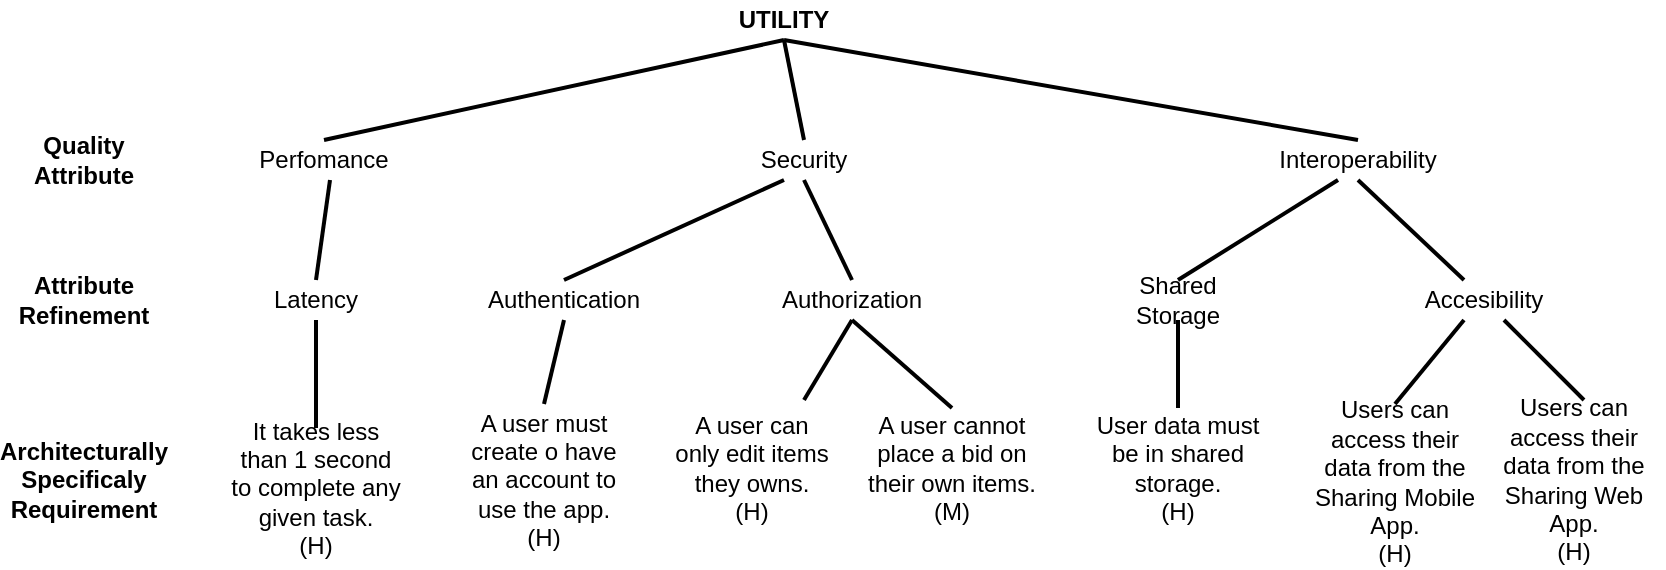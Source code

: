 <mxfile version="12.5.3" type="github"><diagram id="AUgw-_jH9nlgbwHHF9gx" name="Page-1"><mxGraphModel dx="1633" dy="695" grid="1" gridSize="10" guides="1" tooltips="1" connect="1" arrows="1" fold="1" page="1" pageScale="1" pageWidth="827" pageHeight="1169" math="0" shadow="0"><root><mxCell id="0"/><mxCell id="1" parent="0"/><mxCell id="VAHWj031qVQD0qV1-7Kc-1" value="UTILITY" style="text;html=1;strokeColor=none;fillColor=none;align=center;verticalAlign=middle;whiteSpace=wrap;rounded=0;fontStyle=1" vertex="1" parent="1"><mxGeometry x="370" y="150" width="40" height="20" as="geometry"/></mxCell><mxCell id="VAHWj031qVQD0qV1-7Kc-2" value="Perfomance" style="text;html=1;strokeColor=none;fillColor=none;align=center;verticalAlign=middle;whiteSpace=wrap;rounded=0;" vertex="1" parent="1"><mxGeometry x="140" y="220" width="40" height="20" as="geometry"/></mxCell><mxCell id="VAHWj031qVQD0qV1-7Kc-4" value="" style="endArrow=none;html=1;strokeWidth=2;entryX=0.5;entryY=1;entryDx=0;entryDy=0;exitX=0.5;exitY=0;exitDx=0;exitDy=0;" edge="1" parent="1" source="VAHWj031qVQD0qV1-7Kc-2" target="VAHWj031qVQD0qV1-7Kc-1"><mxGeometry width="50" height="50" relative="1" as="geometry"><mxPoint x="130" y="310" as="sourcePoint"/><mxPoint x="180" y="260" as="targetPoint"/></mxGeometry></mxCell><mxCell id="VAHWj031qVQD0qV1-7Kc-5" value="Security" style="text;html=1;strokeColor=none;fillColor=none;align=center;verticalAlign=middle;whiteSpace=wrap;rounded=0;" vertex="1" parent="1"><mxGeometry x="380" y="220" width="40" height="20" as="geometry"/></mxCell><mxCell id="VAHWj031qVQD0qV1-7Kc-6" value="Interoperability" style="text;html=1;strokeColor=none;fillColor=none;align=center;verticalAlign=middle;whiteSpace=wrap;rounded=0;" vertex="1" parent="1"><mxGeometry x="657" y="220" width="40" height="20" as="geometry"/></mxCell><mxCell id="VAHWj031qVQD0qV1-7Kc-7" value="" style="endArrow=none;html=1;strokeWidth=2;exitX=0.5;exitY=0;exitDx=0;exitDy=0;" edge="1" parent="1" source="VAHWj031qVQD0qV1-7Kc-5"><mxGeometry width="50" height="50" relative="1" as="geometry"><mxPoint x="170" y="230" as="sourcePoint"/><mxPoint x="390" y="170" as="targetPoint"/></mxGeometry></mxCell><mxCell id="VAHWj031qVQD0qV1-7Kc-8" value="" style="endArrow=none;html=1;strokeWidth=2;exitX=0.5;exitY=0;exitDx=0;exitDy=0;entryX=0.5;entryY=1;entryDx=0;entryDy=0;" edge="1" parent="1" source="VAHWj031qVQD0qV1-7Kc-6" target="VAHWj031qVQD0qV1-7Kc-1"><mxGeometry width="50" height="50" relative="1" as="geometry"><mxPoint x="410" y="230" as="sourcePoint"/><mxPoint x="400" y="180" as="targetPoint"/></mxGeometry></mxCell><mxCell id="VAHWj031qVQD0qV1-7Kc-9" value="Latency" style="text;html=1;strokeColor=none;fillColor=none;align=center;verticalAlign=middle;whiteSpace=wrap;rounded=0;" vertex="1" parent="1"><mxGeometry x="136" y="290" width="40" height="20" as="geometry"/></mxCell><mxCell id="VAHWj031qVQD0qV1-7Kc-12" value="" style="endArrow=none;html=1;strokeWidth=2;entryX=0.5;entryY=0;entryDx=0;entryDy=0;exitX=0.5;exitY=1;exitDx=0;exitDy=0;" edge="1" parent="1" target="VAHWj031qVQD0qV1-7Kc-9"><mxGeometry width="50" height="50" relative="1" as="geometry"><mxPoint x="163" y="240" as="sourcePoint"/><mxPoint x="153" y="290" as="targetPoint"/></mxGeometry></mxCell><mxCell id="VAHWj031qVQD0qV1-7Kc-13" value="Authentication" style="text;html=1;strokeColor=none;fillColor=none;align=center;verticalAlign=middle;whiteSpace=wrap;rounded=0;" vertex="1" parent="1"><mxGeometry x="260" y="290" width="40" height="20" as="geometry"/></mxCell><mxCell id="VAHWj031qVQD0qV1-7Kc-14" value="Authorization" style="text;html=1;strokeColor=none;fillColor=none;align=center;verticalAlign=middle;whiteSpace=wrap;rounded=0;" vertex="1" parent="1"><mxGeometry x="404" y="290" width="40" height="20" as="geometry"/></mxCell><mxCell id="VAHWj031qVQD0qV1-7Kc-15" value="" style="endArrow=none;html=1;strokeWidth=2;entryX=0.5;entryY=0;entryDx=0;entryDy=0;exitX=0.25;exitY=1;exitDx=0;exitDy=0;" edge="1" parent="1" source="VAHWj031qVQD0qV1-7Kc-5" target="VAHWj031qVQD0qV1-7Kc-13"><mxGeometry width="50" height="50" relative="1" as="geometry"><mxPoint x="173" y="250" as="sourcePoint"/><mxPoint x="166" y="300" as="targetPoint"/></mxGeometry></mxCell><mxCell id="VAHWj031qVQD0qV1-7Kc-16" value="" style="endArrow=none;html=1;strokeWidth=2;entryX=0.5;entryY=0;entryDx=0;entryDy=0;exitX=0.5;exitY=1;exitDx=0;exitDy=0;" edge="1" parent="1" source="VAHWj031qVQD0qV1-7Kc-5" target="VAHWj031qVQD0qV1-7Kc-14"><mxGeometry width="50" height="50" relative="1" as="geometry"><mxPoint x="400" y="250" as="sourcePoint"/><mxPoint x="310" y="300" as="targetPoint"/></mxGeometry></mxCell><mxCell id="VAHWj031qVQD0qV1-7Kc-17" value="Shared Storage" style="text;html=1;strokeColor=none;fillColor=none;align=center;verticalAlign=middle;whiteSpace=wrap;rounded=0;" vertex="1" parent="1"><mxGeometry x="567" y="290" width="40" height="20" as="geometry"/></mxCell><mxCell id="VAHWj031qVQD0qV1-7Kc-18" value="Accesibility" style="text;html=1;strokeColor=none;fillColor=none;align=center;verticalAlign=middle;whiteSpace=wrap;rounded=0;" vertex="1" parent="1"><mxGeometry x="720" y="290" width="40" height="20" as="geometry"/></mxCell><mxCell id="VAHWj031qVQD0qV1-7Kc-19" value="" style="endArrow=none;html=1;strokeWidth=2;entryX=0.5;entryY=0;entryDx=0;entryDy=0;exitX=0.25;exitY=1;exitDx=0;exitDy=0;" edge="1" parent="1" source="VAHWj031qVQD0qV1-7Kc-6" target="VAHWj031qVQD0qV1-7Kc-17"><mxGeometry width="50" height="50" relative="1" as="geometry"><mxPoint x="410" y="250" as="sourcePoint"/><mxPoint x="460" y="300" as="targetPoint"/></mxGeometry></mxCell><mxCell id="VAHWj031qVQD0qV1-7Kc-20" value="" style="endArrow=none;html=1;strokeWidth=2;entryX=0.25;entryY=0;entryDx=0;entryDy=0;exitX=0.5;exitY=1;exitDx=0;exitDy=0;" edge="1" parent="1" source="VAHWj031qVQD0qV1-7Kc-6" target="VAHWj031qVQD0qV1-7Kc-18"><mxGeometry width="50" height="50" relative="1" as="geometry"><mxPoint x="700" y="250" as="sourcePoint"/><mxPoint x="620" y="300" as="targetPoint"/></mxGeometry></mxCell><mxCell id="VAHWj031qVQD0qV1-7Kc-21" value="Quality Attribute" style="text;html=1;strokeColor=none;fillColor=none;align=center;verticalAlign=middle;whiteSpace=wrap;rounded=0;fontStyle=1" vertex="1" parent="1"><mxGeometry x="20" y="220" width="40" height="20" as="geometry"/></mxCell><mxCell id="VAHWj031qVQD0qV1-7Kc-22" value="Attribute Refinement" style="text;html=1;strokeColor=none;fillColor=none;align=center;verticalAlign=middle;whiteSpace=wrap;rounded=0;fontStyle=1" vertex="1" parent="1"><mxGeometry x="20" y="290" width="40" height="20" as="geometry"/></mxCell><mxCell id="VAHWj031qVQD0qV1-7Kc-23" value="Architecturally Specificaly Requirement" style="text;html=1;strokeColor=none;fillColor=none;align=center;verticalAlign=middle;whiteSpace=wrap;rounded=0;fontStyle=1" vertex="1" parent="1"><mxGeometry x="20" y="380" width="40" height="20" as="geometry"/></mxCell><mxCell id="VAHWj031qVQD0qV1-7Kc-24" value="&lt;div&gt;It takes less than 1 second to complete any given task.&lt;/div&gt;&lt;div&gt;(H)&lt;br&gt;&lt;/div&gt;" style="text;html=1;strokeColor=none;fillColor=none;align=center;verticalAlign=middle;whiteSpace=wrap;rounded=0;" vertex="1" parent="1"><mxGeometry x="111" y="364" width="90" height="60" as="geometry"/></mxCell><mxCell id="VAHWj031qVQD0qV1-7Kc-25" value="" style="endArrow=none;html=1;strokeWidth=2;entryX=0.5;entryY=1;entryDx=0;entryDy=0;exitX=0.5;exitY=0;exitDx=0;exitDy=0;" edge="1" parent="1" source="VAHWj031qVQD0qV1-7Kc-24" target="VAHWj031qVQD0qV1-7Kc-9"><mxGeometry width="50" height="50" relative="1" as="geometry"><mxPoint x="173" y="250" as="sourcePoint"/><mxPoint x="166" y="300" as="targetPoint"/></mxGeometry></mxCell><mxCell id="VAHWj031qVQD0qV1-7Kc-26" value="&lt;div&gt;A user must create o have an account to use the app. &lt;br&gt;&lt;/div&gt;&lt;div&gt;(H)&lt;br&gt;&lt;/div&gt;" style="text;html=1;strokeColor=none;fillColor=none;align=center;verticalAlign=middle;whiteSpace=wrap;rounded=0;" vertex="1" parent="1"><mxGeometry x="230" y="352" width="80" height="76" as="geometry"/></mxCell><mxCell id="VAHWj031qVQD0qV1-7Kc-27" value="" style="endArrow=none;html=1;strokeWidth=2;entryX=0.5;entryY=1;entryDx=0;entryDy=0;exitX=0.5;exitY=0;exitDx=0;exitDy=0;" edge="1" parent="1" source="VAHWj031qVQD0qV1-7Kc-26" target="VAHWj031qVQD0qV1-7Kc-13"><mxGeometry width="50" height="50" relative="1" as="geometry"><mxPoint x="166" y="374" as="sourcePoint"/><mxPoint x="166" y="320" as="targetPoint"/></mxGeometry></mxCell><mxCell id="VAHWj031qVQD0qV1-7Kc-28" value="&lt;div&gt;A user can only edit items they owns. &lt;br&gt;&lt;/div&gt;&lt;div&gt;(H)&lt;br&gt;&lt;/div&gt;" style="text;html=1;strokeColor=none;fillColor=none;align=center;verticalAlign=middle;whiteSpace=wrap;rounded=0;" vertex="1" parent="1"><mxGeometry x="334" y="364" width="80" height="40" as="geometry"/></mxCell><mxCell id="VAHWj031qVQD0qV1-7Kc-29" value="" style="endArrow=none;html=1;strokeWidth=2;entryX=0.5;entryY=1;entryDx=0;entryDy=0;" edge="1" parent="1" target="VAHWj031qVQD0qV1-7Kc-14"><mxGeometry width="50" height="50" relative="1" as="geometry"><mxPoint x="400" y="350" as="sourcePoint"/><mxPoint x="310" y="320" as="targetPoint"/></mxGeometry></mxCell><mxCell id="VAHWj031qVQD0qV1-7Kc-30" value="&lt;div&gt;A user cannot place a bid on their own items. &lt;br&gt;&lt;/div&gt;&lt;div&gt;(M)&lt;br&gt;&lt;/div&gt;" style="text;html=1;strokeColor=none;fillColor=none;align=center;verticalAlign=middle;whiteSpace=wrap;rounded=0;" vertex="1" parent="1"><mxGeometry x="429" y="354" width="90" height="60" as="geometry"/></mxCell><mxCell id="VAHWj031qVQD0qV1-7Kc-31" value="" style="endArrow=none;html=1;strokeWidth=2;entryX=0.5;entryY=1;entryDx=0;entryDy=0;exitX=0.5;exitY=0;exitDx=0;exitDy=0;" edge="1" parent="1" source="VAHWj031qVQD0qV1-7Kc-30" target="VAHWj031qVQD0qV1-7Kc-14"><mxGeometry width="50" height="50" relative="1" as="geometry"><mxPoint x="423.514" y="374" as="sourcePoint"/><mxPoint x="460" y="320" as="targetPoint"/></mxGeometry></mxCell><mxCell id="VAHWj031qVQD0qV1-7Kc-32" value="&lt;div&gt;User data must be in shared storage.&lt;/div&gt;&lt;div&gt;(H)&lt;br&gt;&lt;/div&gt;" style="text;html=1;strokeColor=none;fillColor=none;align=center;verticalAlign=middle;whiteSpace=wrap;rounded=0;" vertex="1" parent="1"><mxGeometry x="542" y="354" width="90" height="60" as="geometry"/></mxCell><mxCell id="VAHWj031qVQD0qV1-7Kc-33" value="" style="endArrow=none;html=1;strokeWidth=2;entryX=0.5;entryY=1;entryDx=0;entryDy=0;exitX=0.5;exitY=0;exitDx=0;exitDy=0;" edge="1" parent="1" source="VAHWj031qVQD0qV1-7Kc-32" target="VAHWj031qVQD0qV1-7Kc-17"><mxGeometry width="50" height="50" relative="1" as="geometry"><mxPoint x="515" y="364" as="sourcePoint"/><mxPoint x="460" y="320" as="targetPoint"/></mxGeometry></mxCell><mxCell id="VAHWj031qVQD0qV1-7Kc-34" value="&lt;div&gt;Users can access their data from the Sharing Mobile App. &lt;br&gt;&lt;/div&gt;&lt;div&gt;(H)&lt;br&gt;&lt;/div&gt;" style="text;html=1;strokeColor=none;fillColor=none;align=center;verticalAlign=middle;whiteSpace=wrap;rounded=0;" vertex="1" parent="1"><mxGeometry x="651" y="352" width="89" height="78" as="geometry"/></mxCell><mxCell id="VAHWj031qVQD0qV1-7Kc-35" value="&lt;div&gt;Users can access their data from the Sharing Web App. &lt;br&gt;&lt;/div&gt;&lt;div&gt;(H)&lt;br&gt;&lt;/div&gt;" style="text;html=1;strokeColor=none;fillColor=none;align=center;verticalAlign=middle;whiteSpace=wrap;rounded=0;" vertex="1" parent="1"><mxGeometry x="740" y="360" width="90" height="60" as="geometry"/></mxCell><mxCell id="VAHWj031qVQD0qV1-7Kc-36" value="" style="endArrow=none;html=1;strokeWidth=2;entryX=0.25;entryY=1;entryDx=0;entryDy=0;exitX=0.5;exitY=0;exitDx=0;exitDy=0;" edge="1" parent="1" source="VAHWj031qVQD0qV1-7Kc-34" target="VAHWj031qVQD0qV1-7Kc-18"><mxGeometry width="50" height="50" relative="1" as="geometry"><mxPoint x="597" y="364" as="sourcePoint"/><mxPoint x="597" y="320" as="targetPoint"/></mxGeometry></mxCell><mxCell id="VAHWj031qVQD0qV1-7Kc-37" value="" style="endArrow=none;html=1;strokeWidth=2;entryX=0.75;entryY=1;entryDx=0;entryDy=0;" edge="1" parent="1" target="VAHWj031qVQD0qV1-7Kc-18"><mxGeometry width="50" height="50" relative="1" as="geometry"><mxPoint x="790" y="350" as="sourcePoint"/><mxPoint x="740" y="320" as="targetPoint"/></mxGeometry></mxCell></root></mxGraphModel></diagram></mxfile>